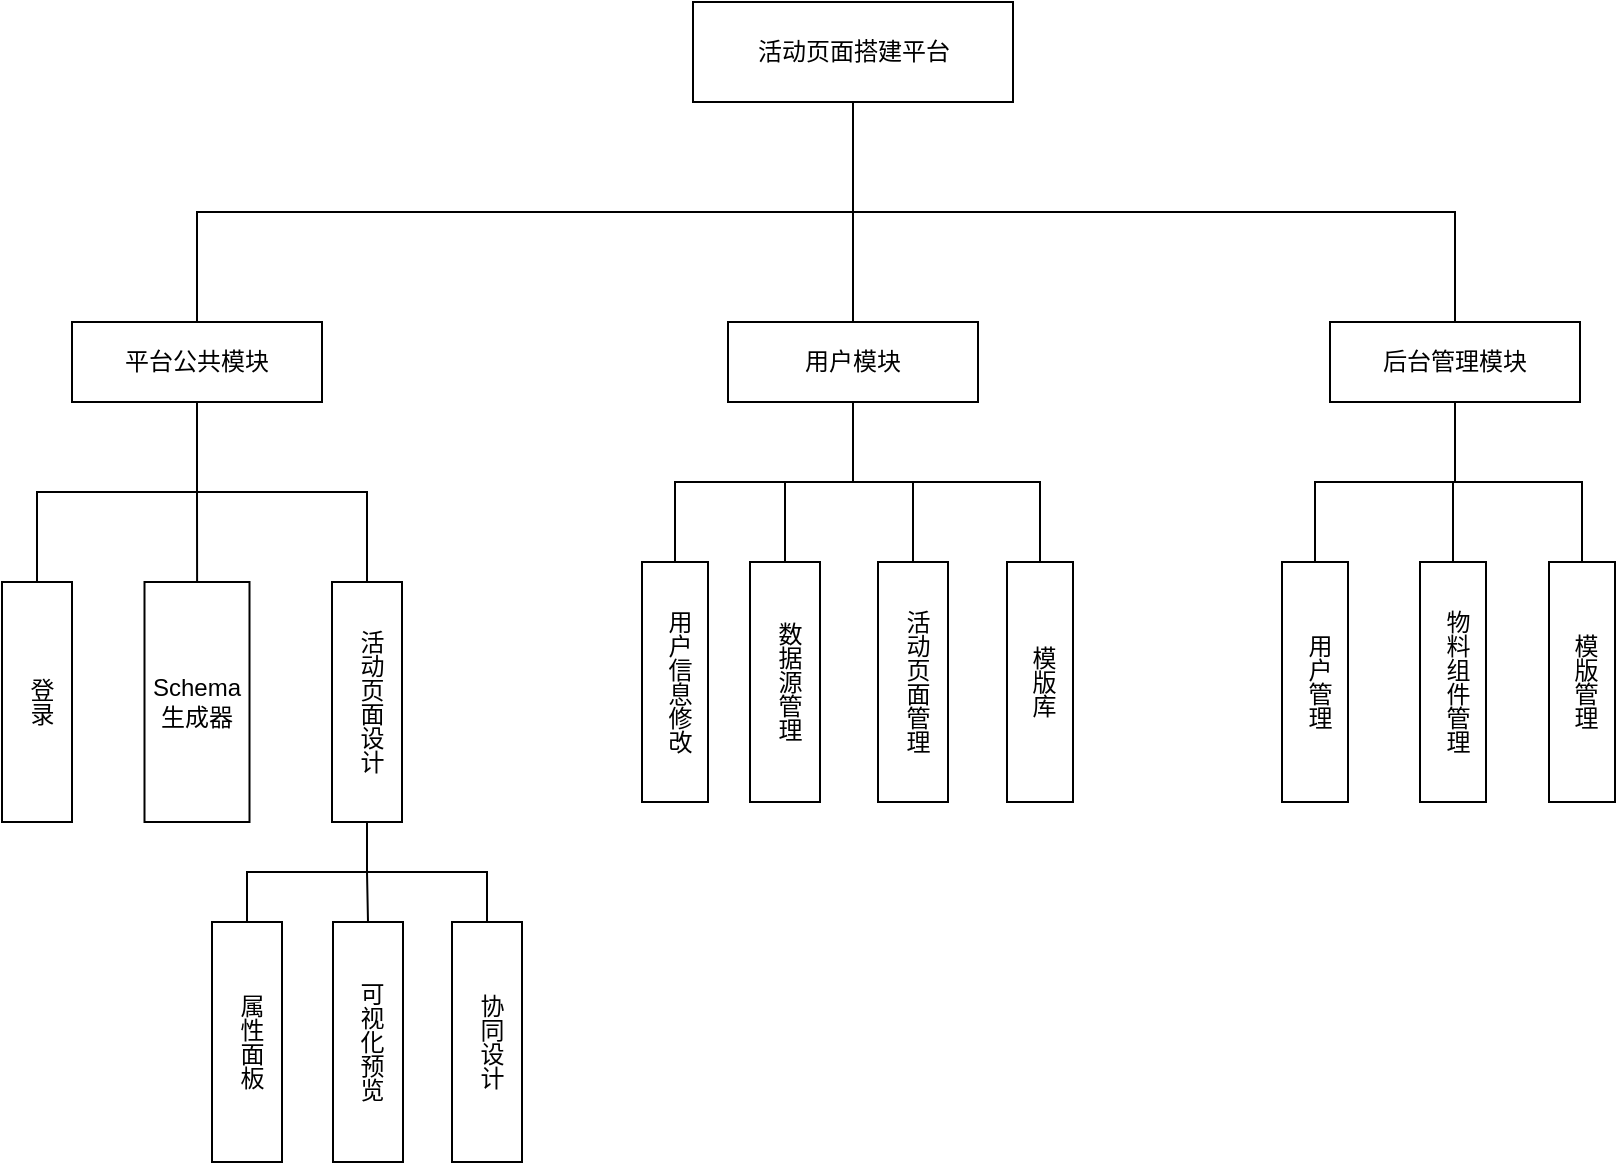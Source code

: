 <mxfile version="24.0.5" type="github">
  <diagram name="第 1 页" id="AzbfN3IA49LtA-kwNX3O">
    <mxGraphModel dx="1363" dy="3204" grid="1" gridSize="10" guides="1" tooltips="1" connect="1" arrows="1" fold="1" page="1" pageScale="1" pageWidth="827" pageHeight="1169" math="0" shadow="0">
      <root>
        <mxCell id="0" />
        <mxCell id="1" parent="0" />
        <mxCell id="hP2oWszfWkWVEPcqdL0g-2" style="edgeStyle=orthogonalEdgeStyle;rounded=0;orthogonalLoop=1;jettySize=auto;html=1;exitX=0.5;exitY=1;exitDx=0;exitDy=0;entryX=0.5;entryY=0;entryDx=0;entryDy=0;endArrow=none;endFill=0;" parent="1" source="hP2oWszfWkWVEPcqdL0g-5" target="hP2oWszfWkWVEPcqdL0g-11" edge="1">
          <mxGeometry relative="1" as="geometry" />
        </mxCell>
        <mxCell id="hP2oWszfWkWVEPcqdL0g-3" style="edgeStyle=orthogonalEdgeStyle;rounded=0;orthogonalLoop=1;jettySize=auto;html=1;exitX=0.5;exitY=1;exitDx=0;exitDy=0;endArrow=none;endFill=0;" parent="1" source="hP2oWszfWkWVEPcqdL0g-5" target="hP2oWszfWkWVEPcqdL0g-16" edge="1">
          <mxGeometry relative="1" as="geometry" />
        </mxCell>
        <mxCell id="hP2oWszfWkWVEPcqdL0g-4" style="edgeStyle=orthogonalEdgeStyle;rounded=0;orthogonalLoop=1;jettySize=auto;html=1;exitX=0.5;exitY=1;exitDx=0;exitDy=0;entryX=0.5;entryY=0;entryDx=0;entryDy=0;endArrow=none;endFill=0;" parent="1" source="hP2oWszfWkWVEPcqdL0g-5" target="hP2oWszfWkWVEPcqdL0g-18" edge="1">
          <mxGeometry relative="1" as="geometry" />
        </mxCell>
        <mxCell id="hP2oWszfWkWVEPcqdL0g-5" value="&lt;font style=&quot;font-size: 12px;&quot;&gt;活动页面搭建平台&lt;/font&gt;" style="rounded=0;whiteSpace=wrap;html=1;" parent="1" vertex="1">
          <mxGeometry x="545.5" y="-2050" width="160" height="50" as="geometry" />
        </mxCell>
        <mxCell id="hP2oWszfWkWVEPcqdL0g-7" style="edgeStyle=orthogonalEdgeStyle;rounded=0;orthogonalLoop=1;jettySize=auto;html=1;exitX=0.5;exitY=1;exitDx=0;exitDy=0;entryX=0.5;entryY=0;entryDx=0;entryDy=0;endArrow=none;endFill=0;" parent="1" source="hP2oWszfWkWVEPcqdL0g-11" target="hP2oWszfWkWVEPcqdL0g-19" edge="1">
          <mxGeometry relative="1" as="geometry" />
        </mxCell>
        <mxCell id="hP2oWszfWkWVEPcqdL0g-8" style="edgeStyle=orthogonalEdgeStyle;rounded=0;orthogonalLoop=1;jettySize=auto;html=1;exitX=0.5;exitY=1;exitDx=0;exitDy=0;entryX=0.5;entryY=0;entryDx=0;entryDy=0;endArrow=none;endFill=0;" parent="1" source="hP2oWszfWkWVEPcqdL0g-11" target="hP2oWszfWkWVEPcqdL0g-20" edge="1">
          <mxGeometry relative="1" as="geometry" />
        </mxCell>
        <mxCell id="hP2oWszfWkWVEPcqdL0g-9" style="edgeStyle=orthogonalEdgeStyle;rounded=0;orthogonalLoop=1;jettySize=auto;html=1;exitX=0.5;exitY=1;exitDx=0;exitDy=0;entryX=0.5;entryY=0;entryDx=0;entryDy=0;endArrow=none;endFill=0;" parent="1" source="hP2oWszfWkWVEPcqdL0g-11" target="hP2oWszfWkWVEPcqdL0g-21" edge="1">
          <mxGeometry relative="1" as="geometry" />
        </mxCell>
        <mxCell id="ZtFctYNQM2N-w3IxaOla-17" style="edgeStyle=orthogonalEdgeStyle;rounded=0;orthogonalLoop=1;jettySize=auto;html=1;exitX=0.5;exitY=1;exitDx=0;exitDy=0;entryX=0.5;entryY=0;entryDx=0;entryDy=0;endArrow=none;endFill=0;" edge="1" parent="1" source="hP2oWszfWkWVEPcqdL0g-11" target="ZtFctYNQM2N-w3IxaOla-16">
          <mxGeometry relative="1" as="geometry" />
        </mxCell>
        <mxCell id="hP2oWszfWkWVEPcqdL0g-11" value="用户模块" style="rounded=0;whiteSpace=wrap;html=1;" parent="1" vertex="1">
          <mxGeometry x="563" y="-1890" width="125" height="40" as="geometry" />
        </mxCell>
        <mxCell id="hP2oWszfWkWVEPcqdL0g-12" style="edgeStyle=orthogonalEdgeStyle;rounded=0;orthogonalLoop=1;jettySize=auto;html=1;exitX=0.5;exitY=1;exitDx=0;exitDy=0;entryX=0.5;entryY=0;entryDx=0;entryDy=0;endArrow=none;endFill=0;" parent="1" source="hP2oWszfWkWVEPcqdL0g-16" target="hP2oWszfWkWVEPcqdL0g-24" edge="1">
          <mxGeometry relative="1" as="geometry" />
        </mxCell>
        <mxCell id="hP2oWszfWkWVEPcqdL0g-13" style="edgeStyle=orthogonalEdgeStyle;rounded=0;orthogonalLoop=1;jettySize=auto;html=1;exitX=0.5;exitY=1;exitDx=0;exitDy=0;entryX=0.5;entryY=0;entryDx=0;entryDy=0;endArrow=none;endFill=0;" parent="1" source="hP2oWszfWkWVEPcqdL0g-16" target="hP2oWszfWkWVEPcqdL0g-25" edge="1">
          <mxGeometry relative="1" as="geometry" />
        </mxCell>
        <mxCell id="hP2oWszfWkWVEPcqdL0g-14" style="edgeStyle=orthogonalEdgeStyle;rounded=0;orthogonalLoop=1;jettySize=auto;html=1;exitX=0.5;exitY=1;exitDx=0;exitDy=0;entryX=0.5;entryY=0;entryDx=0;entryDy=0;endArrow=none;endFill=0;" parent="1" source="hP2oWszfWkWVEPcqdL0g-16" target="hP2oWszfWkWVEPcqdL0g-26" edge="1">
          <mxGeometry relative="1" as="geometry" />
        </mxCell>
        <mxCell id="hP2oWszfWkWVEPcqdL0g-16" value="后台管理模块" style="rounded=0;whiteSpace=wrap;html=1;" parent="1" vertex="1">
          <mxGeometry x="864" y="-1890" width="125" height="40" as="geometry" />
        </mxCell>
        <mxCell id="hP2oWszfWkWVEPcqdL0g-17" style="edgeStyle=orthogonalEdgeStyle;rounded=0;orthogonalLoop=1;jettySize=auto;html=1;exitX=0.5;exitY=1;exitDx=0;exitDy=0;endArrow=none;endFill=0;" parent="1" source="hP2oWszfWkWVEPcqdL0g-18" target="hP2oWszfWkWVEPcqdL0g-27" edge="1">
          <mxGeometry relative="1" as="geometry" />
        </mxCell>
        <mxCell id="ZtFctYNQM2N-w3IxaOla-14" style="edgeStyle=orthogonalEdgeStyle;rounded=0;orthogonalLoop=1;jettySize=auto;html=1;exitX=0.5;exitY=1;exitDx=0;exitDy=0;entryX=0.5;entryY=0;entryDx=0;entryDy=0;endArrow=none;endFill=0;" edge="1" parent="1" source="hP2oWszfWkWVEPcqdL0g-18" target="ZtFctYNQM2N-w3IxaOla-12">
          <mxGeometry relative="1" as="geometry" />
        </mxCell>
        <mxCell id="ZtFctYNQM2N-w3IxaOla-15" style="edgeStyle=orthogonalEdgeStyle;rounded=0;orthogonalLoop=1;jettySize=auto;html=1;exitX=0.5;exitY=1;exitDx=0;exitDy=0;endArrow=none;endFill=0;" edge="1" parent="1" source="hP2oWszfWkWVEPcqdL0g-18" target="hP2oWszfWkWVEPcqdL0g-22">
          <mxGeometry relative="1" as="geometry" />
        </mxCell>
        <mxCell id="hP2oWszfWkWVEPcqdL0g-18" value="平台公共模块" style="rounded=0;whiteSpace=wrap;html=1;" parent="1" vertex="1">
          <mxGeometry x="235" y="-1890" width="125" height="40" as="geometry" />
        </mxCell>
        <mxCell id="hP2oWszfWkWVEPcqdL0g-19" value="数据源管理" style="rounded=0;whiteSpace=wrap;html=1;verticalAlign=middle;align=center;labelPosition=center;verticalLabelPosition=middle;textDirection=vertical-rl;" parent="1" vertex="1">
          <mxGeometry x="574" y="-1770" width="35" height="120" as="geometry" />
        </mxCell>
        <mxCell id="hP2oWszfWkWVEPcqdL0g-20" value="活动页面管理" style="rounded=0;whiteSpace=wrap;html=1;verticalAlign=middle;align=center;labelPosition=center;verticalLabelPosition=middle;textDirection=vertical-rl;strokeWidth=1;" parent="1" vertex="1">
          <mxGeometry x="638" y="-1770" width="35" height="120" as="geometry" />
        </mxCell>
        <mxCell id="hP2oWszfWkWVEPcqdL0g-21" value="模版库" style="rounded=0;whiteSpace=wrap;html=1;verticalAlign=middle;align=center;labelPosition=center;verticalLabelPosition=middle;textDirection=vertical-rl;spacing=0;" parent="1" vertex="1">
          <mxGeometry x="702.5" y="-1770" width="33" height="120" as="geometry" />
        </mxCell>
        <mxCell id="ZtFctYNQM2N-w3IxaOla-7" style="edgeStyle=orthogonalEdgeStyle;rounded=0;orthogonalLoop=1;jettySize=auto;html=1;exitX=0.5;exitY=1;exitDx=0;exitDy=0;entryX=0.5;entryY=0;entryDx=0;entryDy=0;endArrow=none;endFill=0;" edge="1" parent="1" source="hP2oWszfWkWVEPcqdL0g-22" target="ZtFctYNQM2N-w3IxaOla-1">
          <mxGeometry relative="1" as="geometry" />
        </mxCell>
        <mxCell id="ZtFctYNQM2N-w3IxaOla-8" style="edgeStyle=orthogonalEdgeStyle;rounded=0;orthogonalLoop=1;jettySize=auto;html=1;exitX=0.5;exitY=1;exitDx=0;exitDy=0;entryX=0.5;entryY=0;entryDx=0;entryDy=0;endArrow=none;endFill=0;" edge="1" parent="1" source="hP2oWszfWkWVEPcqdL0g-22" target="ZtFctYNQM2N-w3IxaOla-2">
          <mxGeometry relative="1" as="geometry" />
        </mxCell>
        <mxCell id="ZtFctYNQM2N-w3IxaOla-9" style="edgeStyle=orthogonalEdgeStyle;rounded=0;orthogonalLoop=1;jettySize=auto;html=1;exitX=0.5;exitY=1;exitDx=0;exitDy=0;entryX=0.5;entryY=0;entryDx=0;entryDy=0;endArrow=none;endFill=0;" edge="1" parent="1" source="hP2oWszfWkWVEPcqdL0g-22" target="ZtFctYNQM2N-w3IxaOla-3">
          <mxGeometry relative="1" as="geometry" />
        </mxCell>
        <mxCell id="hP2oWszfWkWVEPcqdL0g-22" value="活动页面设计" style="rounded=0;whiteSpace=wrap;html=1;verticalAlign=middle;align=center;labelPosition=center;verticalLabelPosition=middle;textDirection=vertical-rl;" parent="1" vertex="1">
          <mxGeometry x="365" y="-1760" width="35" height="120" as="geometry" />
        </mxCell>
        <mxCell id="hP2oWszfWkWVEPcqdL0g-24" value="用户管理" style="rounded=0;whiteSpace=wrap;html=1;verticalAlign=middle;align=center;labelPosition=center;verticalLabelPosition=middle;textDirection=vertical-rl;spacing=0;" parent="1" vertex="1">
          <mxGeometry x="840" y="-1770" width="33" height="120" as="geometry" />
        </mxCell>
        <mxCell id="hP2oWszfWkWVEPcqdL0g-25" value="物料组件管理" style="rounded=0;whiteSpace=wrap;html=1;verticalAlign=middle;align=center;labelPosition=center;verticalLabelPosition=middle;textDirection=vertical-rl;spacing=0;" parent="1" vertex="1">
          <mxGeometry x="909" y="-1770" width="33" height="120" as="geometry" />
        </mxCell>
        <mxCell id="hP2oWszfWkWVEPcqdL0g-26" value="模版管理" style="rounded=0;whiteSpace=wrap;html=1;verticalAlign=middle;align=center;labelPosition=center;verticalLabelPosition=middle;textDirection=vertical-rl;spacing=0;" parent="1" vertex="1">
          <mxGeometry x="973.5" y="-1770" width="33" height="120" as="geometry" />
        </mxCell>
        <mxCell id="hP2oWszfWkWVEPcqdL0g-27" value="Schema&lt;div&gt;生成器&lt;/div&gt;" style="rounded=0;whiteSpace=wrap;html=1;verticalAlign=middle;align=center;labelPosition=center;verticalLabelPosition=middle;textDirection=rtl;" parent="1" vertex="1">
          <mxGeometry x="271.25" y="-1760" width="52.5" height="120" as="geometry" />
        </mxCell>
        <mxCell id="ZtFctYNQM2N-w3IxaOla-1" value="属性面板" style="rounded=0;whiteSpace=wrap;html=1;verticalAlign=middle;align=center;labelPosition=center;verticalLabelPosition=middle;textDirection=vertical-rl;" vertex="1" parent="1">
          <mxGeometry x="305" y="-1590" width="35" height="120" as="geometry" />
        </mxCell>
        <mxCell id="ZtFctYNQM2N-w3IxaOla-2" value="可视化预览" style="rounded=0;whiteSpace=wrap;html=1;verticalAlign=middle;align=center;labelPosition=center;verticalLabelPosition=middle;textDirection=vertical-rl;" vertex="1" parent="1">
          <mxGeometry x="365.5" y="-1590" width="35" height="120" as="geometry" />
        </mxCell>
        <mxCell id="ZtFctYNQM2N-w3IxaOla-3" value="协同设计" style="rounded=0;whiteSpace=wrap;html=1;verticalAlign=middle;align=center;labelPosition=center;verticalLabelPosition=middle;textDirection=vertical-rl;" vertex="1" parent="1">
          <mxGeometry x="425" y="-1590" width="35" height="120" as="geometry" />
        </mxCell>
        <mxCell id="ZtFctYNQM2N-w3IxaOla-12" value="登录" style="rounded=0;whiteSpace=wrap;html=1;verticalAlign=middle;align=center;labelPosition=center;verticalLabelPosition=middle;textDirection=vertical-rl;" vertex="1" parent="1">
          <mxGeometry x="200" y="-1760" width="35" height="120" as="geometry" />
        </mxCell>
        <mxCell id="ZtFctYNQM2N-w3IxaOla-16" value="用户信息修改" style="rounded=0;whiteSpace=wrap;html=1;verticalAlign=middle;align=center;labelPosition=center;verticalLabelPosition=middle;textDirection=vertical-rl;spacing=0;" vertex="1" parent="1">
          <mxGeometry x="520" y="-1770" width="33" height="120" as="geometry" />
        </mxCell>
      </root>
    </mxGraphModel>
  </diagram>
</mxfile>
